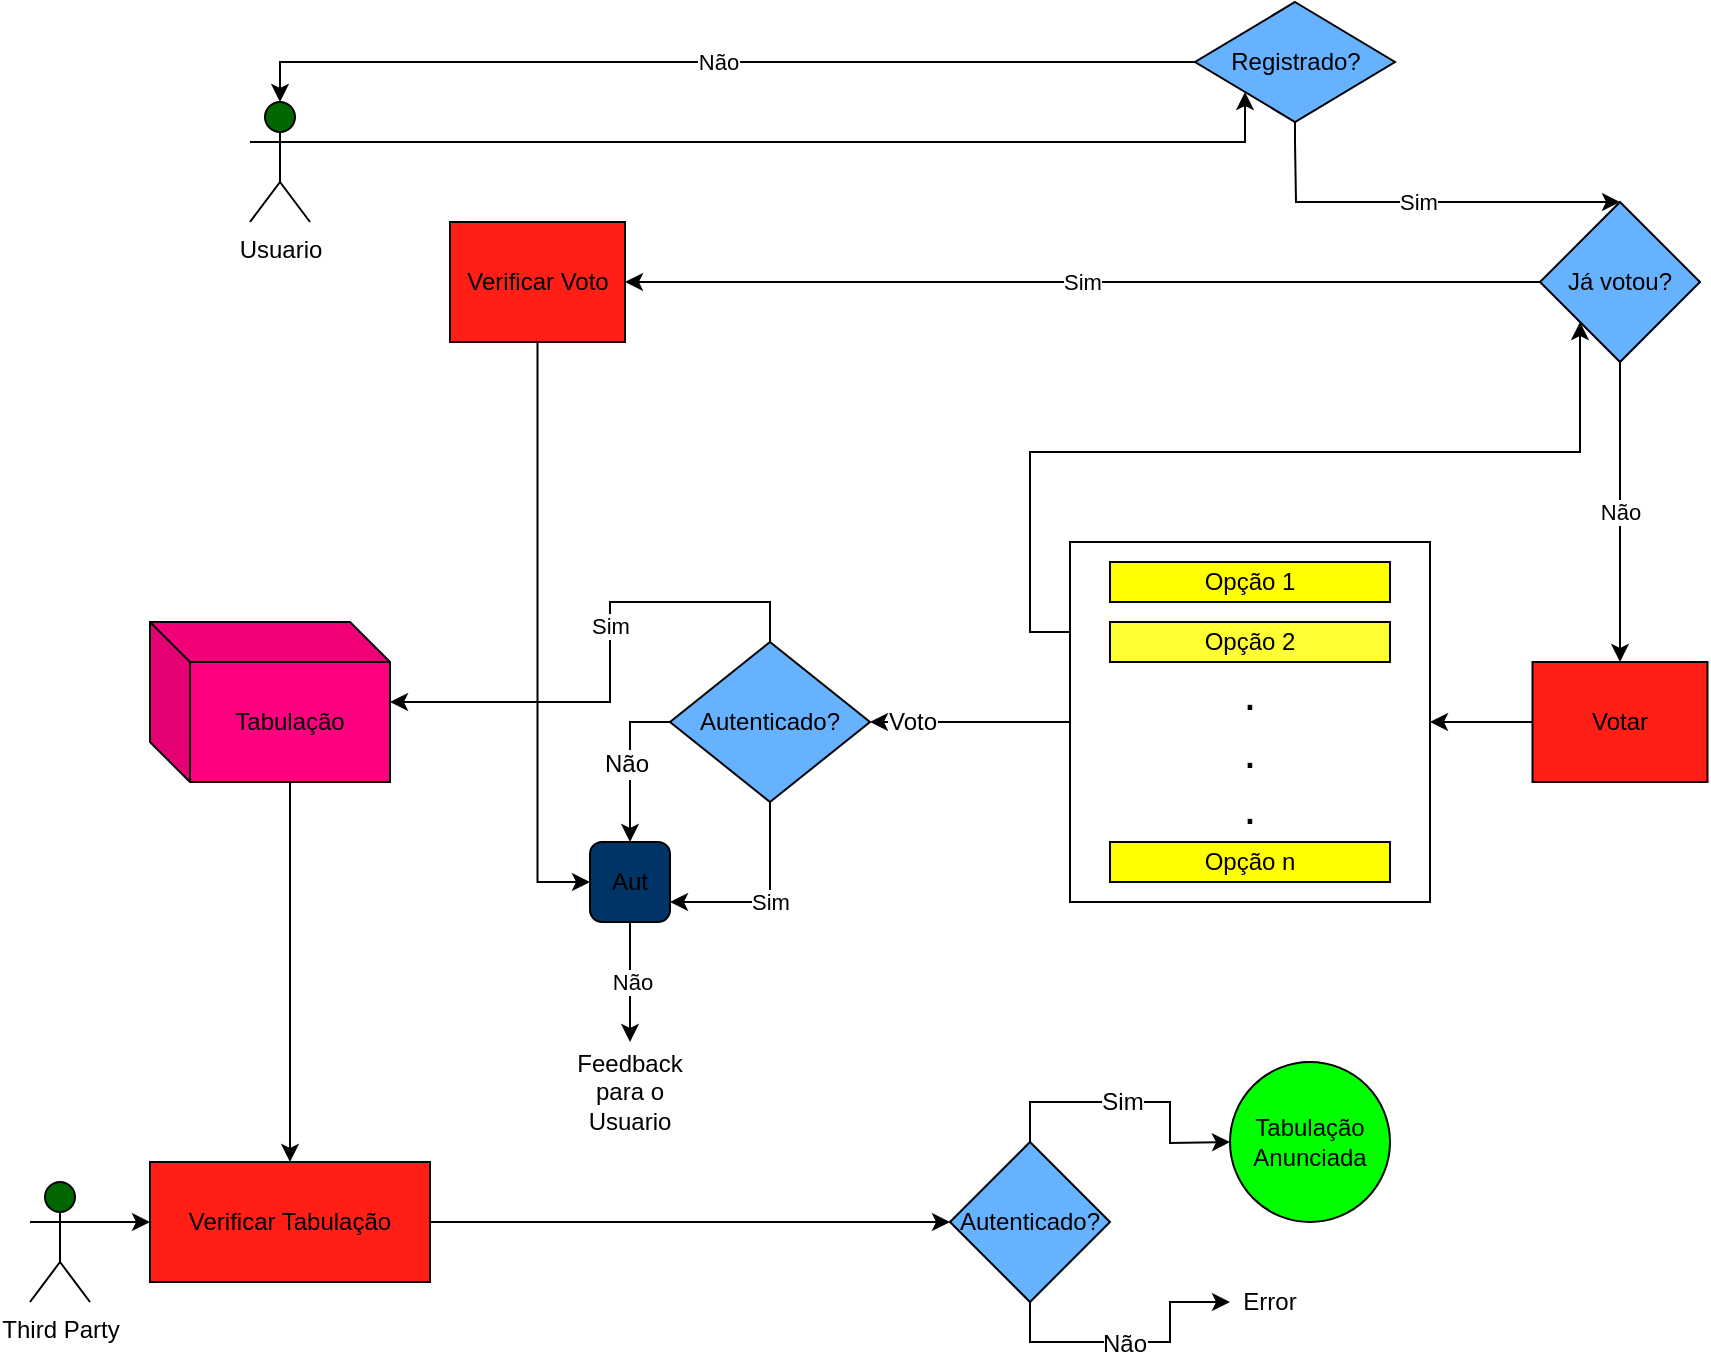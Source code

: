 <mxfile version="12.9.5" type="google"><diagram id="C5RBs43oDa-KdzZeNtuy" name="Page-1"><mxGraphModel dx="2235" dy="624" grid="1" gridSize="10" guides="1" tooltips="1" connect="1" arrows="1" fold="1" page="1" pageScale="1" pageWidth="827" pageHeight="1169" math="0" shadow="0"><root><mxCell id="WIyWlLk6GJQsqaUBKTNV-0"/><mxCell id="WIyWlLk6GJQsqaUBKTNV-1" parent="WIyWlLk6GJQsqaUBKTNV-0"/><mxCell id="2oT-Dd_lWcjDIRcVFJFp-6" value="Sim" style="edgeStyle=orthogonalEdgeStyle;rounded=0;orthogonalLoop=1;jettySize=auto;html=1;exitX=0.5;exitY=1;exitDx=0;exitDy=0;entryX=0.5;entryY=0;entryDx=0;entryDy=0;" edge="1" parent="WIyWlLk6GJQsqaUBKTNV-1" source="2oT-Dd_lWcjDIRcVFJFp-4" target="2oT-Dd_lWcjDIRcVFJFp-28"><mxGeometry relative="1" as="geometry"><mxPoint x="453" y="140" as="targetPoint"/><Array as="points"><mxPoint x="443" y="110"/><mxPoint x="443" y="110"/></Array></mxGeometry></mxCell><mxCell id="2oT-Dd_lWcjDIRcVFJFp-7" value="Não" style="edgeStyle=orthogonalEdgeStyle;rounded=0;orthogonalLoop=1;jettySize=auto;html=1;exitX=0;exitY=0.5;exitDx=0;exitDy=0;entryX=0.5;entryY=0;entryDx=0;entryDy=0;entryPerimeter=0;" edge="1" parent="WIyWlLk6GJQsqaUBKTNV-1" source="2oT-Dd_lWcjDIRcVFJFp-4" target="2oT-Dd_lWcjDIRcVFJFp-11"><mxGeometry relative="1" as="geometry"><mxPoint x="130" y="70" as="targetPoint"/></mxGeometry></mxCell><mxCell id="2oT-Dd_lWcjDIRcVFJFp-4" value="Registrado?" style="rhombus;whiteSpace=wrap;html=1;fillColor=#66B2FF;" vertex="1" parent="WIyWlLk6GJQsqaUBKTNV-1"><mxGeometry x="392.5" y="40" width="100" height="60" as="geometry"/></mxCell><mxCell id="2oT-Dd_lWcjDIRcVFJFp-15" style="edgeStyle=orthogonalEdgeStyle;rounded=0;orthogonalLoop=1;jettySize=auto;html=1;entryX=0;entryY=1;entryDx=0;entryDy=0;exitX=1;exitY=0.333;exitDx=0;exitDy=0;exitPerimeter=0;" edge="1" parent="WIyWlLk6GJQsqaUBKTNV-1" source="2oT-Dd_lWcjDIRcVFJFp-11" target="2oT-Dd_lWcjDIRcVFJFp-4"><mxGeometry relative="1" as="geometry"><mxPoint x="80" y="110" as="sourcePoint"/><Array as="points"><mxPoint x="418" y="110"/></Array></mxGeometry></mxCell><mxCell id="2oT-Dd_lWcjDIRcVFJFp-11" value="Usuario" style="shape=umlActor;verticalLabelPosition=bottom;labelBackgroundColor=#ffffff;verticalAlign=top;html=1;outlineConnect=0;fillColor=#006600;" vertex="1" parent="WIyWlLk6GJQsqaUBKTNV-1"><mxGeometry x="-80" y="90" width="30" height="60" as="geometry"/></mxCell><mxCell id="2oT-Dd_lWcjDIRcVFJFp-52" style="edgeStyle=orthogonalEdgeStyle;rounded=0;orthogonalLoop=1;jettySize=auto;html=1;exitX=0;exitY=0.5;exitDx=0;exitDy=0;entryX=1;entryY=0.5;entryDx=0;entryDy=0;" edge="1" parent="WIyWlLk6GJQsqaUBKTNV-1" source="2oT-Dd_lWcjDIRcVFJFp-19" target="2oT-Dd_lWcjDIRcVFJFp-35"><mxGeometry relative="1" as="geometry"><Array as="points"><mxPoint x="540" y="400"/><mxPoint x="540" y="400"/></Array></mxGeometry></mxCell><mxCell id="2oT-Dd_lWcjDIRcVFJFp-19" value="Votar" style="rounded=1;whiteSpace=wrap;html=1;fillColor=#FF1F17;arcSize=0;" vertex="1" parent="WIyWlLk6GJQsqaUBKTNV-1"><mxGeometry x="561.25" y="370" width="87.5" height="60" as="geometry"/></mxCell><mxCell id="2oT-Dd_lWcjDIRcVFJFp-31" value="Não" style="edgeStyle=orthogonalEdgeStyle;rounded=0;orthogonalLoop=1;jettySize=auto;html=1;exitX=0.5;exitY=1;exitDx=0;exitDy=0;entryX=0.5;entryY=0;entryDx=0;entryDy=0;" edge="1" parent="WIyWlLk6GJQsqaUBKTNV-1" source="2oT-Dd_lWcjDIRcVFJFp-28" target="2oT-Dd_lWcjDIRcVFJFp-19"><mxGeometry relative="1" as="geometry"><mxPoint x="592.5" y="277.5" as="targetPoint"/></mxGeometry></mxCell><mxCell id="2oT-Dd_lWcjDIRcVFJFp-49" value="Sim" style="edgeStyle=orthogonalEdgeStyle;rounded=0;orthogonalLoop=1;jettySize=auto;html=1;exitX=0;exitY=0.5;exitDx=0;exitDy=0;entryX=1;entryY=0.5;entryDx=0;entryDy=0;" edge="1" parent="WIyWlLk6GJQsqaUBKTNV-1" source="2oT-Dd_lWcjDIRcVFJFp-28" target="2oT-Dd_lWcjDIRcVFJFp-100"><mxGeometry relative="1" as="geometry"><mxPoint x="270" y="180" as="targetPoint"/></mxGeometry></mxCell><mxCell id="2oT-Dd_lWcjDIRcVFJFp-28" value="Já votou?" style="rhombus;whiteSpace=wrap;html=1;fillColor=#66B2FF;" vertex="1" parent="WIyWlLk6GJQsqaUBKTNV-1"><mxGeometry x="565" y="140" width="80" height="80" as="geometry"/></mxCell><mxCell id="2oT-Dd_lWcjDIRcVFJFp-68" style="edgeStyle=orthogonalEdgeStyle;rounded=0;orthogonalLoop=1;jettySize=auto;html=1;exitX=0;exitY=0.25;exitDx=0;exitDy=0;entryX=0;entryY=1;entryDx=0;entryDy=0;" edge="1" parent="WIyWlLk6GJQsqaUBKTNV-1" source="2oT-Dd_lWcjDIRcVFJFp-35" target="2oT-Dd_lWcjDIRcVFJFp-28"><mxGeometry relative="1" as="geometry"/></mxCell><mxCell id="2oT-Dd_lWcjDIRcVFJFp-70" style="edgeStyle=orthogonalEdgeStyle;rounded=0;orthogonalLoop=1;jettySize=auto;html=1;entryX=1;entryY=0.5;entryDx=0;entryDy=0;" edge="1" parent="WIyWlLk6GJQsqaUBKTNV-1" source="2oT-Dd_lWcjDIRcVFJFp-35" target="2oT-Dd_lWcjDIRcVFJFp-86"><mxGeometry relative="1" as="geometry"><mxPoint x="240" y="400" as="targetPoint"/></mxGeometry></mxCell><mxCell id="2oT-Dd_lWcjDIRcVFJFp-76" value="Voto" style="text;html=1;align=center;verticalAlign=middle;resizable=0;points=[];labelBackgroundColor=#ffffff;" vertex="1" connectable="0" parent="2oT-Dd_lWcjDIRcVFJFp-70"><mxGeometry x="-0.365" y="-2" relative="1" as="geometry"><mxPoint x="-47" y="2" as="offset"/></mxGeometry></mxCell><mxCell id="2oT-Dd_lWcjDIRcVFJFp-35" value="&lt;font&gt;&lt;font style=&quot;font-size: 24px&quot;&gt;&lt;br&gt;.&lt;br&gt;.&lt;br&gt;.&lt;/font&gt;&lt;br&gt;&lt;/font&gt;" style="whiteSpace=wrap;html=1;aspect=fixed;" vertex="1" parent="WIyWlLk6GJQsqaUBKTNV-1"><mxGeometry x="330" y="310" width="180" height="180" as="geometry"/></mxCell><mxCell id="2oT-Dd_lWcjDIRcVFJFp-36" value="Opção 1" style="rounded=0;whiteSpace=wrap;html=1;fillColor=#FFFF00;" vertex="1" parent="WIyWlLk6GJQsqaUBKTNV-1"><mxGeometry x="350" y="320" width="140" height="20" as="geometry"/></mxCell><mxCell id="2oT-Dd_lWcjDIRcVFJFp-37" value="Opção 2" style="rounded=0;whiteSpace=wrap;html=1;fillColor=#FFFF33;" vertex="1" parent="WIyWlLk6GJQsqaUBKTNV-1"><mxGeometry x="350" y="350" width="140" height="20" as="geometry"/></mxCell><mxCell id="2oT-Dd_lWcjDIRcVFJFp-45" value="Opção n" style="rounded=0;whiteSpace=wrap;html=1;fillColor=#FFFF00;" vertex="1" parent="WIyWlLk6GJQsqaUBKTNV-1"><mxGeometry x="350" y="460" width="140" height="20" as="geometry"/></mxCell><mxCell id="2oT-Dd_lWcjDIRcVFJFp-60" style="edgeStyle=orthogonalEdgeStyle;rounded=0;orthogonalLoop=1;jettySize=auto;html=1;entryX=0.5;entryY=0;entryDx=0;entryDy=0;exitX=0;exitY=0;exitDx=70;exitDy=80;exitPerimeter=0;" edge="1" parent="WIyWlLk6GJQsqaUBKTNV-1" source="2oT-Dd_lWcjDIRcVFJFp-71" target="2oT-Dd_lWcjDIRcVFJFp-57"><mxGeometry relative="1" as="geometry"><mxPoint x="-57" y="440" as="sourcePoint"/></mxGeometry></mxCell><mxCell id="2oT-Dd_lWcjDIRcVFJFp-63" style="edgeStyle=orthogonalEdgeStyle;rounded=0;orthogonalLoop=1;jettySize=auto;html=1;entryX=0;entryY=0.5;entryDx=0;entryDy=0;" edge="1" parent="WIyWlLk6GJQsqaUBKTNV-1" source="2oT-Dd_lWcjDIRcVFJFp-53" target="2oT-Dd_lWcjDIRcVFJFp-57"><mxGeometry relative="1" as="geometry"><mxPoint x="-165" y="650" as="targetPoint"/><Array as="points"><mxPoint x="-165" y="650"/></Array></mxGeometry></mxCell><mxCell id="2oT-Dd_lWcjDIRcVFJFp-53" value="Third Party&lt;br&gt;" style="shape=umlActor;verticalLabelPosition=bottom;labelBackgroundColor=#ffffff;verticalAlign=top;html=1;outlineConnect=0;fillColor=#006600;" vertex="1" parent="WIyWlLk6GJQsqaUBKTNV-1"><mxGeometry x="-190" y="630" width="30" height="60" as="geometry"/></mxCell><mxCell id="2oT-Dd_lWcjDIRcVFJFp-74" style="edgeStyle=orthogonalEdgeStyle;rounded=0;orthogonalLoop=1;jettySize=auto;html=1;exitX=1;exitY=0.5;exitDx=0;exitDy=0;" edge="1" parent="WIyWlLk6GJQsqaUBKTNV-1" source="2oT-Dd_lWcjDIRcVFJFp-57"><mxGeometry relative="1" as="geometry"><mxPoint x="270" y="650" as="targetPoint"/><Array as="points"><mxPoint x="200" y="650"/><mxPoint x="200" y="650"/></Array></mxGeometry></mxCell><mxCell id="2oT-Dd_lWcjDIRcVFJFp-57" value="Verificar Tabulação" style="rounded=0;whiteSpace=wrap;html=1;fillColor=#FF1F17;" vertex="1" parent="WIyWlLk6GJQsqaUBKTNV-1"><mxGeometry x="-130" y="620" width="140" height="60" as="geometry"/></mxCell><mxCell id="2oT-Dd_lWcjDIRcVFJFp-71" value="Tabulação" style="shape=cube;whiteSpace=wrap;html=1;boundedLbl=1;backgroundOutline=1;darkOpacity=0.05;darkOpacity2=0.1;fillColor=#FF0080;" vertex="1" parent="WIyWlLk6GJQsqaUBKTNV-1"><mxGeometry x="-130" y="350" width="120" height="80" as="geometry"/></mxCell><mxCell id="2oT-Dd_lWcjDIRcVFJFp-80" style="edgeStyle=orthogonalEdgeStyle;rounded=0;orthogonalLoop=1;jettySize=auto;html=1;exitX=0.5;exitY=0;exitDx=0;exitDy=0;" edge="1" parent="WIyWlLk6GJQsqaUBKTNV-1" source="2oT-Dd_lWcjDIRcVFJFp-75"><mxGeometry relative="1" as="geometry"><mxPoint x="410" y="610" as="targetPoint"/></mxGeometry></mxCell><mxCell id="2oT-Dd_lWcjDIRcVFJFp-83" value="Sim" style="text;html=1;align=center;verticalAlign=middle;resizable=0;points=[];labelBackgroundColor=#ffffff;" vertex="1" connectable="0" parent="2oT-Dd_lWcjDIRcVFJFp-80"><mxGeometry x="-0.057" relative="1" as="geometry"><mxPoint as="offset"/></mxGeometry></mxCell><mxCell id="2oT-Dd_lWcjDIRcVFJFp-81" style="edgeStyle=orthogonalEdgeStyle;rounded=0;orthogonalLoop=1;jettySize=auto;html=1;exitX=0.5;exitY=1;exitDx=0;exitDy=0;" edge="1" parent="WIyWlLk6GJQsqaUBKTNV-1" source="2oT-Dd_lWcjDIRcVFJFp-75"><mxGeometry relative="1" as="geometry"><mxPoint x="410" y="690" as="targetPoint"/><Array as="points"><mxPoint x="310" y="710"/><mxPoint x="380" y="710"/><mxPoint x="380" y="690"/><mxPoint x="410" y="690"/></Array></mxGeometry></mxCell><mxCell id="2oT-Dd_lWcjDIRcVFJFp-82" value="Não" style="text;html=1;align=center;verticalAlign=middle;resizable=0;points=[];labelBackgroundColor=#ffffff;" vertex="1" connectable="0" parent="2oT-Dd_lWcjDIRcVFJFp-81"><mxGeometry x="-0.05" y="-1" relative="1" as="geometry"><mxPoint as="offset"/></mxGeometry></mxCell><mxCell id="2oT-Dd_lWcjDIRcVFJFp-75" value="Autenticado?" style="rhombus;whiteSpace=wrap;html=1;fillColor=#66B2FF;" vertex="1" parent="WIyWlLk6GJQsqaUBKTNV-1"><mxGeometry x="270" y="610" width="80" height="80" as="geometry"/></mxCell><mxCell id="2oT-Dd_lWcjDIRcVFJFp-87" value="Sim" style="edgeStyle=orthogonalEdgeStyle;rounded=0;orthogonalLoop=1;jettySize=auto;html=1;exitX=0.5;exitY=0;exitDx=0;exitDy=0;" edge="1" parent="WIyWlLk6GJQsqaUBKTNV-1" source="2oT-Dd_lWcjDIRcVFJFp-86" target="2oT-Dd_lWcjDIRcVFJFp-71"><mxGeometry x="-0.143" relative="1" as="geometry"><mxPoint x="90" y="390" as="targetPoint"/><Array as="points"><mxPoint x="180" y="340"/><mxPoint x="100" y="340"/><mxPoint x="100" y="390"/></Array><mxPoint as="offset"/></mxGeometry></mxCell><mxCell id="2oT-Dd_lWcjDIRcVFJFp-94" style="edgeStyle=orthogonalEdgeStyle;rounded=0;orthogonalLoop=1;jettySize=auto;html=1;exitX=0;exitY=0.5;exitDx=0;exitDy=0;" edge="1" parent="WIyWlLk6GJQsqaUBKTNV-1" source="2oT-Dd_lWcjDIRcVFJFp-86"><mxGeometry relative="1" as="geometry"><mxPoint x="110" y="460" as="targetPoint"/></mxGeometry></mxCell><mxCell id="2oT-Dd_lWcjDIRcVFJFp-98" value="Não" style="text;html=1;align=center;verticalAlign=middle;resizable=0;points=[];labelBackgroundColor=#ffffff;" vertex="1" connectable="0" parent="2oT-Dd_lWcjDIRcVFJFp-94"><mxGeometry y="-2" relative="1" as="geometry"><mxPoint as="offset"/></mxGeometry></mxCell><mxCell id="2oT-Dd_lWcjDIRcVFJFp-95" value="Sim" style="edgeStyle=orthogonalEdgeStyle;rounded=0;orthogonalLoop=1;jettySize=auto;html=1;exitX=0.5;exitY=1;exitDx=0;exitDy=0;" edge="1" parent="WIyWlLk6GJQsqaUBKTNV-1" source="2oT-Dd_lWcjDIRcVFJFp-86"><mxGeometry relative="1" as="geometry"><mxPoint x="130" y="490" as="targetPoint"/><Array as="points"><mxPoint x="180" y="490"/></Array></mxGeometry></mxCell><mxCell id="2oT-Dd_lWcjDIRcVFJFp-86" value="Autenticado?" style="rhombus;whiteSpace=wrap;html=1;fillColor=#66B2FF;" vertex="1" parent="WIyWlLk6GJQsqaUBKTNV-1"><mxGeometry x="130" y="360" width="100" height="80" as="geometry"/></mxCell><mxCell id="2oT-Dd_lWcjDIRcVFJFp-103" value="Não" style="edgeStyle=orthogonalEdgeStyle;rounded=0;orthogonalLoop=1;jettySize=auto;html=1;exitX=0.5;exitY=1;exitDx=0;exitDy=0;" edge="1" parent="WIyWlLk6GJQsqaUBKTNV-1" source="2oT-Dd_lWcjDIRcVFJFp-96"><mxGeometry relative="1" as="geometry"><mxPoint x="110" y="560" as="targetPoint"/></mxGeometry></mxCell><mxCell id="2oT-Dd_lWcjDIRcVFJFp-96" value="Aut" style="rounded=1;whiteSpace=wrap;html=1;fillColor=#003366;" vertex="1" parent="WIyWlLk6GJQsqaUBKTNV-1"><mxGeometry x="90" y="460" width="40" height="40" as="geometry"/></mxCell><mxCell id="2oT-Dd_lWcjDIRcVFJFp-102" style="edgeStyle=orthogonalEdgeStyle;rounded=0;orthogonalLoop=1;jettySize=auto;html=1;entryX=0;entryY=0.5;entryDx=0;entryDy=0;" edge="1" parent="WIyWlLk6GJQsqaUBKTNV-1" source="2oT-Dd_lWcjDIRcVFJFp-100" target="2oT-Dd_lWcjDIRcVFJFp-96"><mxGeometry relative="1" as="geometry"/></mxCell><mxCell id="2oT-Dd_lWcjDIRcVFJFp-100" value="Verificar Voto" style="rounded=1;whiteSpace=wrap;html=1;fillColor=#FF1F17;arcSize=0;" vertex="1" parent="WIyWlLk6GJQsqaUBKTNV-1"><mxGeometry x="20" y="150" width="87.5" height="60" as="geometry"/></mxCell><mxCell id="2oT-Dd_lWcjDIRcVFJFp-105" value="Feedback para o Usuario" style="text;html=1;strokeColor=none;fillColor=none;align=center;verticalAlign=middle;whiteSpace=wrap;rounded=0;" vertex="1" parent="WIyWlLk6GJQsqaUBKTNV-1"><mxGeometry x="90" y="575" width="40" height="20" as="geometry"/></mxCell><mxCell id="2oT-Dd_lWcjDIRcVFJFp-107" value="Tabulação Anunciada" style="ellipse;whiteSpace=wrap;html=1;aspect=fixed;fillColor=#00FF00;" vertex="1" parent="WIyWlLk6GJQsqaUBKTNV-1"><mxGeometry x="410" y="570" width="80" height="80" as="geometry"/></mxCell><mxCell id="2oT-Dd_lWcjDIRcVFJFp-109" value="Error" style="text;html=1;strokeColor=none;fillColor=none;align=center;verticalAlign=middle;whiteSpace=wrap;rounded=0;" vertex="1" parent="WIyWlLk6GJQsqaUBKTNV-1"><mxGeometry x="410" y="680" width="40" height="20" as="geometry"/></mxCell></root></mxGraphModel></diagram></mxfile>